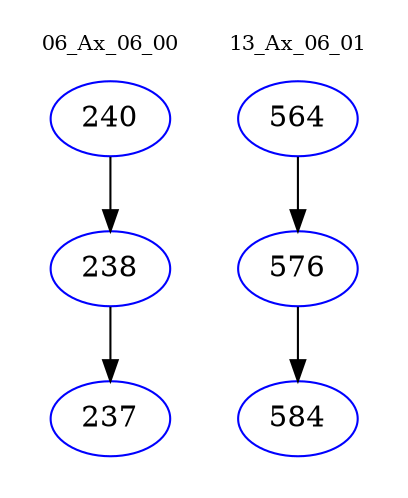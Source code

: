 digraph{
subgraph cluster_0 {
color = white
label = "06_Ax_06_00";
fontsize=10;
T0_240 [label="240", color="blue"]
T0_240 -> T0_238 [color="black"]
T0_238 [label="238", color="blue"]
T0_238 -> T0_237 [color="black"]
T0_237 [label="237", color="blue"]
}
subgraph cluster_1 {
color = white
label = "13_Ax_06_01";
fontsize=10;
T1_564 [label="564", color="blue"]
T1_564 -> T1_576 [color="black"]
T1_576 [label="576", color="blue"]
T1_576 -> T1_584 [color="black"]
T1_584 [label="584", color="blue"]
}
}
